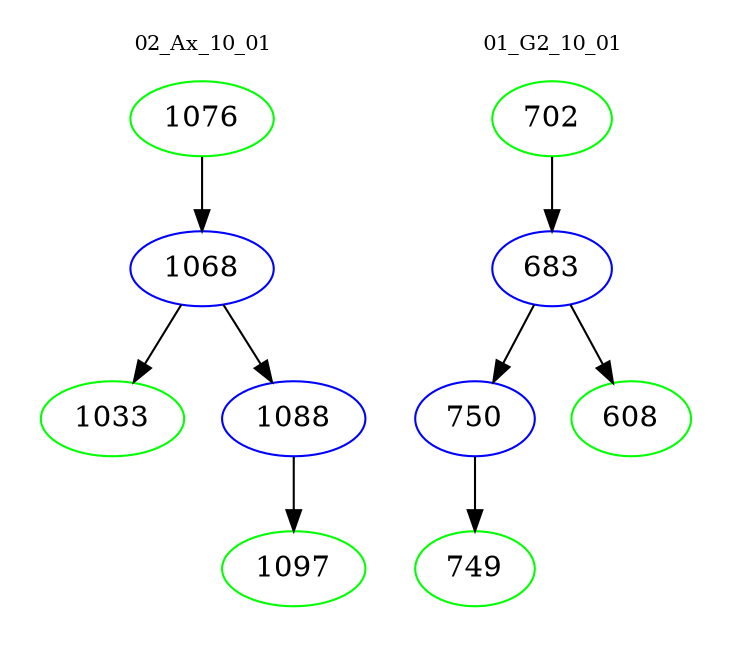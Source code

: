 digraph{
subgraph cluster_0 {
color = white
label = "02_Ax_10_01";
fontsize=10;
T0_1076 [label="1076", color="green"]
T0_1076 -> T0_1068 [color="black"]
T0_1068 [label="1068", color="blue"]
T0_1068 -> T0_1033 [color="black"]
T0_1033 [label="1033", color="green"]
T0_1068 -> T0_1088 [color="black"]
T0_1088 [label="1088", color="blue"]
T0_1088 -> T0_1097 [color="black"]
T0_1097 [label="1097", color="green"]
}
subgraph cluster_1 {
color = white
label = "01_G2_10_01";
fontsize=10;
T1_702 [label="702", color="green"]
T1_702 -> T1_683 [color="black"]
T1_683 [label="683", color="blue"]
T1_683 -> T1_750 [color="black"]
T1_750 [label="750", color="blue"]
T1_750 -> T1_749 [color="black"]
T1_749 [label="749", color="green"]
T1_683 -> T1_608 [color="black"]
T1_608 [label="608", color="green"]
}
}

